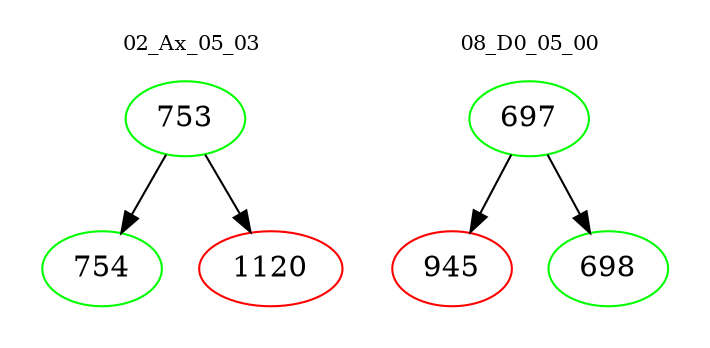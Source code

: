 digraph{
subgraph cluster_0 {
color = white
label = "02_Ax_05_03";
fontsize=10;
T0_753 [label="753", color="green"]
T0_753 -> T0_754 [color="black"]
T0_754 [label="754", color="green"]
T0_753 -> T0_1120 [color="black"]
T0_1120 [label="1120", color="red"]
}
subgraph cluster_1 {
color = white
label = "08_D0_05_00";
fontsize=10;
T1_697 [label="697", color="green"]
T1_697 -> T1_945 [color="black"]
T1_945 [label="945", color="red"]
T1_697 -> T1_698 [color="black"]
T1_698 [label="698", color="green"]
}
}
